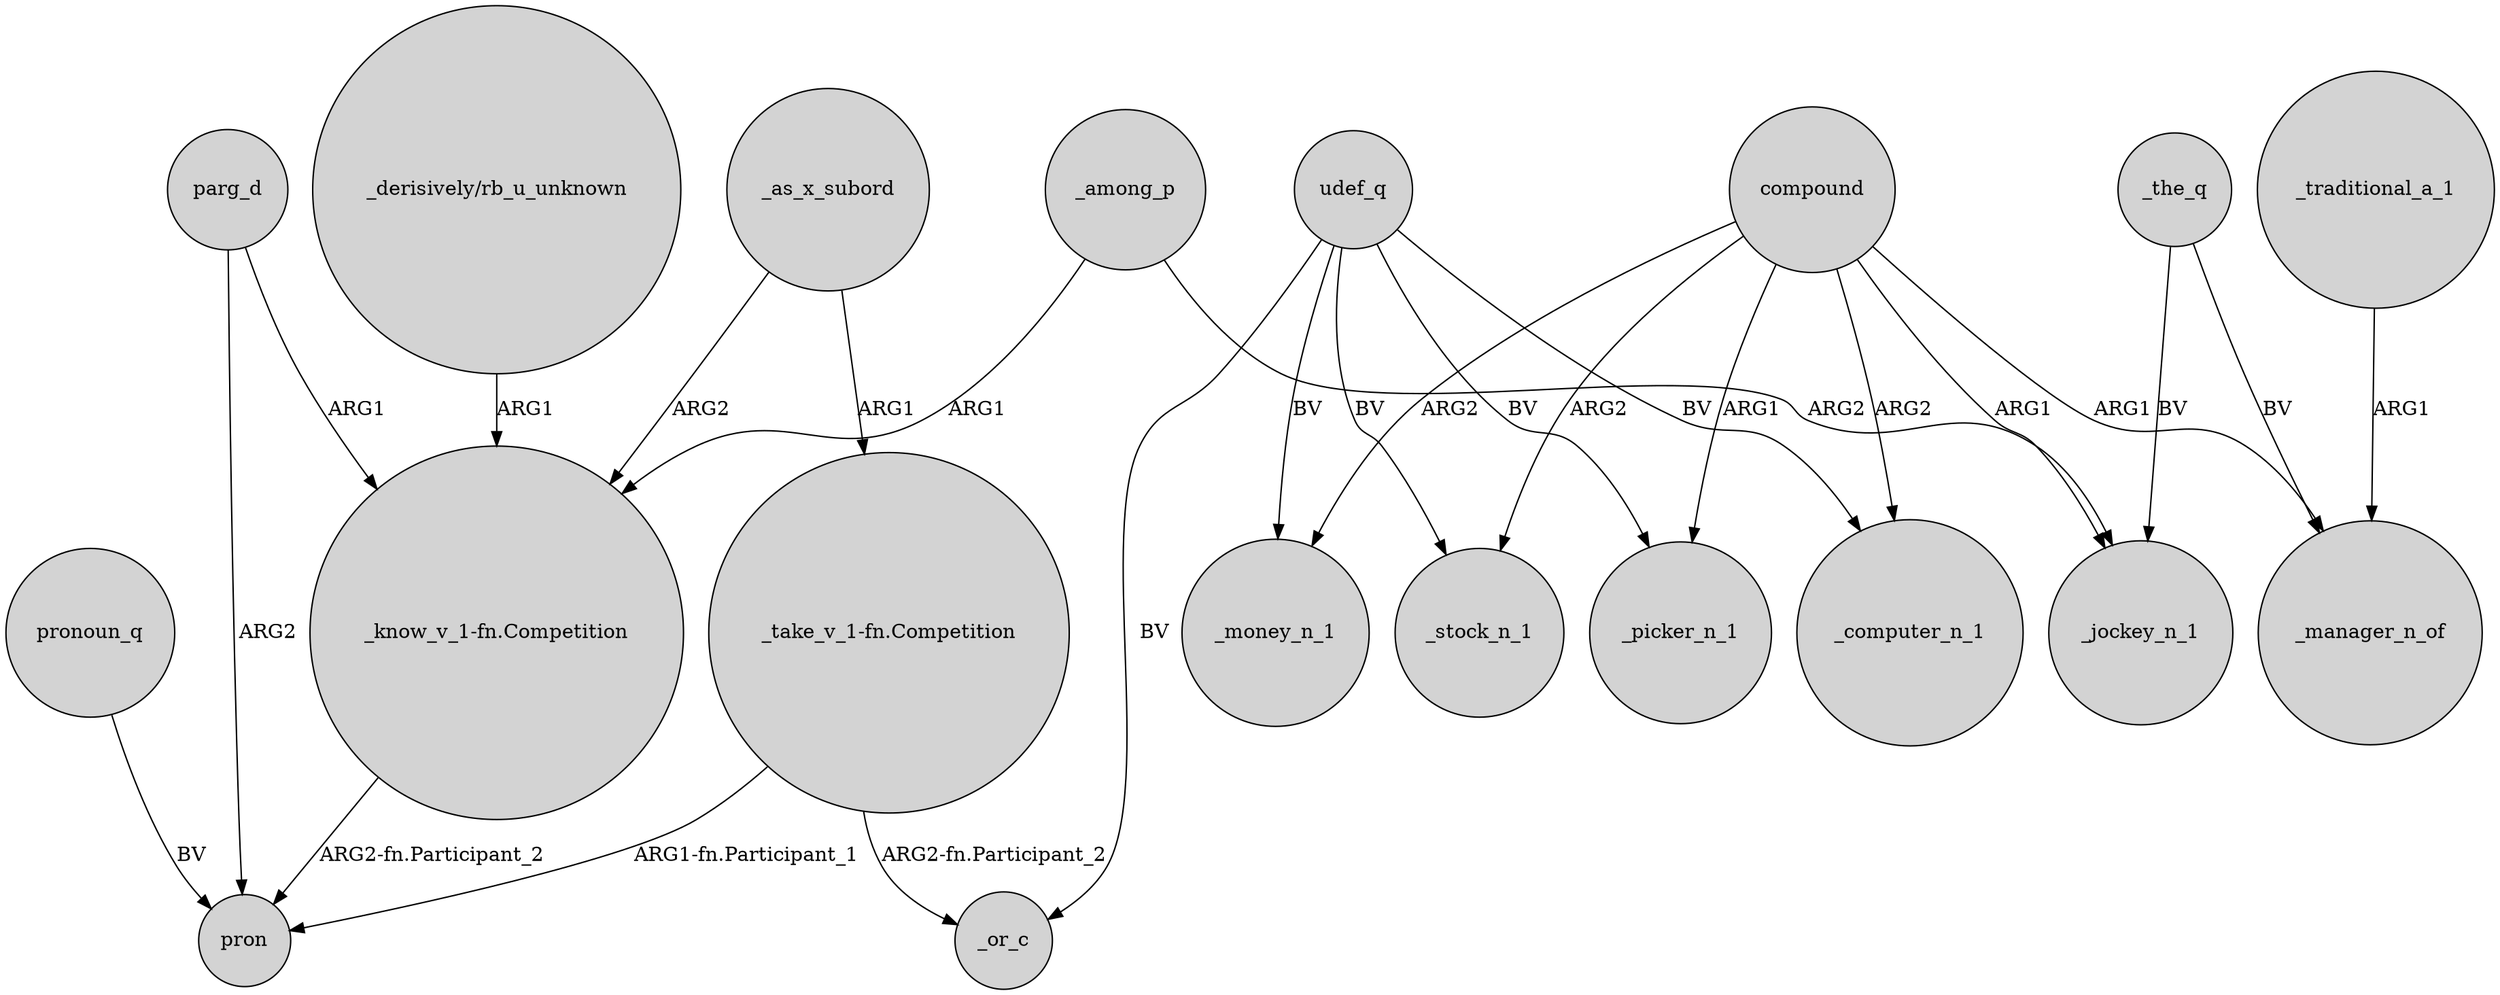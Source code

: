 digraph {
	node [shape=circle style=filled]
	_among_p -> "_know_v_1-fn.Competition" [label=ARG1]
	udef_q -> _picker_n_1 [label=BV]
	compound -> _jockey_n_1 [label=ARG1]
	parg_d -> pron [label=ARG2]
	compound -> _computer_n_1 [label=ARG2]
	_the_q -> _jockey_n_1 [label=BV]
	udef_q -> _or_c [label=BV]
	pronoun_q -> pron [label=BV]
	udef_q -> _stock_n_1 [label=BV]
	_among_p -> _jockey_n_1 [label=ARG2]
	udef_q -> _money_n_1 [label=BV]
	_as_x_subord -> "_know_v_1-fn.Competition" [label=ARG2]
	_the_q -> _manager_n_of [label=BV]
	compound -> _stock_n_1 [label=ARG2]
	udef_q -> _computer_n_1 [label=BV]
	compound -> _picker_n_1 [label=ARG1]
	_as_x_subord -> "_take_v_1-fn.Competition" [label=ARG1]
	compound -> _money_n_1 [label=ARG2]
	"_take_v_1-fn.Competition" -> pron [label="ARG1-fn.Participant_1"]
	_traditional_a_1 -> _manager_n_of [label=ARG1]
	parg_d -> "_know_v_1-fn.Competition" [label=ARG1]
	"_know_v_1-fn.Competition" -> pron [label="ARG2-fn.Participant_2"]
	"_derisively/rb_u_unknown" -> "_know_v_1-fn.Competition" [label=ARG1]
	"_take_v_1-fn.Competition" -> _or_c [label="ARG2-fn.Participant_2"]
	compound -> _manager_n_of [label=ARG1]
}
